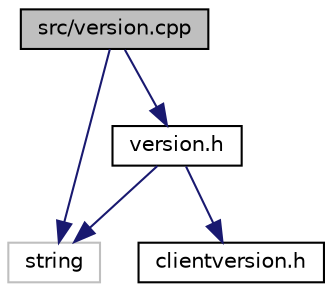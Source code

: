 digraph "src/version.cpp"
{
  edge [fontname="Helvetica",fontsize="10",labelfontname="Helvetica",labelfontsize="10"];
  node [fontname="Helvetica",fontsize="10",shape=record];
  Node0 [label="src/version.cpp",height=0.2,width=0.4,color="black", fillcolor="grey75", style="filled", fontcolor="black"];
  Node0 -> Node1 [color="midnightblue",fontsize="10",style="solid",fontname="Helvetica"];
  Node1 [label="string",height=0.2,width=0.4,color="grey75", fillcolor="white", style="filled"];
  Node0 -> Node2 [color="midnightblue",fontsize="10",style="solid",fontname="Helvetica"];
  Node2 [label="version.h",height=0.2,width=0.4,color="black", fillcolor="white", style="filled",URL="$version_8h.html"];
  Node2 -> Node3 [color="midnightblue",fontsize="10",style="solid",fontname="Helvetica"];
  Node3 [label="clientversion.h",height=0.2,width=0.4,color="black", fillcolor="white", style="filled",URL="$clientversion_8h.html"];
  Node2 -> Node1 [color="midnightblue",fontsize="10",style="solid",fontname="Helvetica"];
}
